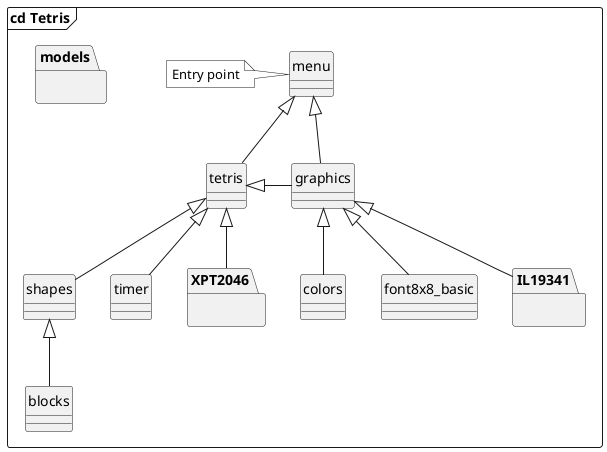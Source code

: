 @startuml
hide circle
top to bottom direction

frame "cd Tetris" {
    class blocks
    class colors
    class graphics
    class shapes
    class tetris
    class timer
    class menu
    class font8x8_basic
    package IL19341 {}
    package XPT2046 {}
    package models {}

    menu <|-- tetris
    menu <|-- graphics
    tetris <|-- shapes
    shapes <|-- blocks
    tetris <|- graphics
    graphics <|-- colors
    graphics <|-- IL19341
    graphics <|-- font8x8_basic
    tetris <|-- timer
    tetris <|-- XPT2046

    note left of menu #ffffff
        Entry point
    end note
}
@enduml